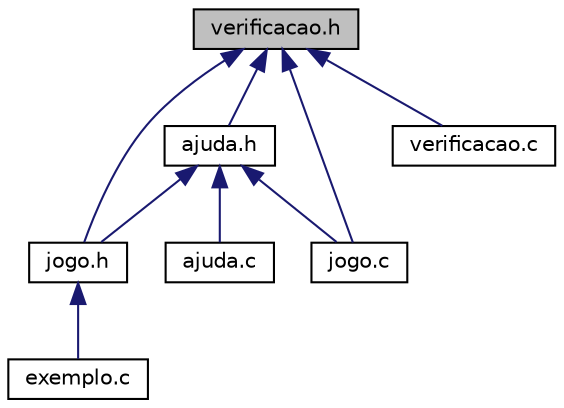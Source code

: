 digraph "verificacao.h"
{
  edge [fontname="Helvetica",fontsize="10",labelfontname="Helvetica",labelfontsize="10"];
  node [fontname="Helvetica",fontsize="10",shape=record];
  Node1 [label="verificacao.h",height=0.2,width=0.4,color="black", fillcolor="grey75", style="filled" fontcolor="black"];
  Node1 -> Node2 [dir="back",color="midnightblue",fontsize="10",style="solid",fontname="Helvetica"];
  Node2 [label="ajuda.h",height=0.2,width=0.4,color="black", fillcolor="white", style="filled",URL="$ajuda_8h.html"];
  Node2 -> Node3 [dir="back",color="midnightblue",fontsize="10",style="solid",fontname="Helvetica"];
  Node3 [label="ajuda.c",height=0.2,width=0.4,color="black", fillcolor="white", style="filled",URL="$ajuda_8c.html"];
  Node2 -> Node4 [dir="back",color="midnightblue",fontsize="10",style="solid",fontname="Helvetica"];
  Node4 [label="jogo.h",height=0.2,width=0.4,color="black", fillcolor="white", style="filled",URL="$jogo_8h.html"];
  Node4 -> Node5 [dir="back",color="midnightblue",fontsize="10",style="solid",fontname="Helvetica"];
  Node5 [label="exemplo.c",height=0.2,width=0.4,color="black", fillcolor="white", style="filled",URL="$exemplo_8c.html"];
  Node2 -> Node6 [dir="back",color="midnightblue",fontsize="10",style="solid",fontname="Helvetica"];
  Node6 [label="jogo.c",height=0.2,width=0.4,color="black", fillcolor="white", style="filled",URL="$jogo_8c.html"];
  Node1 -> Node4 [dir="back",color="midnightblue",fontsize="10",style="solid",fontname="Helvetica"];
  Node1 -> Node6 [dir="back",color="midnightblue",fontsize="10",style="solid",fontname="Helvetica"];
  Node1 -> Node7 [dir="back",color="midnightblue",fontsize="10",style="solid",fontname="Helvetica"];
  Node7 [label="verificacao.c",height=0.2,width=0.4,color="black", fillcolor="white", style="filled",URL="$verificacao_8c.html"];
}
